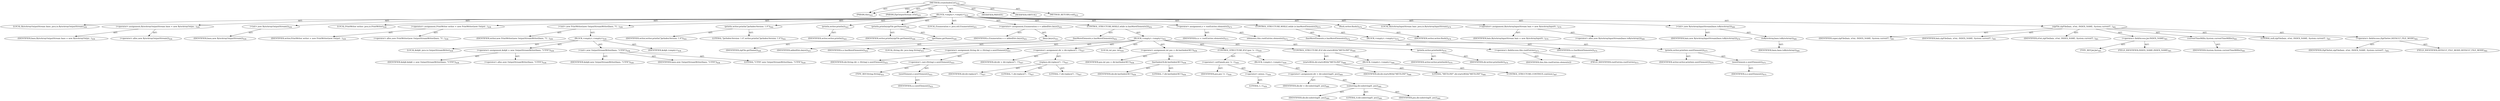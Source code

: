 digraph "createIndexList" {  
"111669149712" [label = <(METHOD,createIndexList)<SUB>435</SUB>> ]
"115964117027" [label = <(PARAM,this)<SUB>435</SUB>> ]
"115964117028" [label = <(PARAM,ZipOutputStream zOut)<SUB>435</SUB>> ]
"25769803829" [label = <(BLOCK,&lt;empty&gt;,&lt;empty&gt;)<SUB>435</SUB>> ]
"94489280533" [label = <(LOCAL,ByteArrayOutputStream baos: java.io.ByteArrayOutputStream)<SUB>436</SUB>> ]
"30064771273" [label = <(&lt;operator&gt;.assignment,ByteArrayOutputStream baos = new ByteArrayOutpu...)<SUB>436</SUB>> ]
"68719476934" [label = <(IDENTIFIER,baos,ByteArrayOutputStream baos = new ByteArrayOutpu...)<SUB>436</SUB>> ]
"30064771274" [label = <(&lt;operator&gt;.alloc,new ByteArrayOutputStream())<SUB>436</SUB>> ]
"30064771275" [label = <(&lt;init&gt;,new ByteArrayOutputStream())<SUB>436</SUB>> ]
"68719476935" [label = <(IDENTIFIER,baos,new ByteArrayOutputStream())<SUB>436</SUB>> ]
"94489280534" [label = <(LOCAL,PrintWriter writer: java.io.PrintWriter)<SUB>438</SUB>> ]
"30064771276" [label = <(&lt;operator&gt;.assignment,PrintWriter writer = new PrintWriter(new Output...)<SUB>438</SUB>> ]
"68719476936" [label = <(IDENTIFIER,writer,PrintWriter writer = new PrintWriter(new Output...)<SUB>438</SUB>> ]
"30064771277" [label = <(&lt;operator&gt;.alloc,new PrintWriter(new OutputStreamWriter(baos, &quot;U...)<SUB>438</SUB>> ]
"30064771278" [label = <(&lt;init&gt;,new PrintWriter(new OutputStreamWriter(baos, &quot;U...)<SUB>438</SUB>> ]
"68719476937" [label = <(IDENTIFIER,writer,new PrintWriter(new OutputStreamWriter(baos, &quot;U...)<SUB>438</SUB>> ]
"25769803830" [label = <(BLOCK,&lt;empty&gt;,&lt;empty&gt;)<SUB>438</SUB>> ]
"94489280535" [label = <(LOCAL,$obj6: java.io.OutputStreamWriter)<SUB>438</SUB>> ]
"30064771279" [label = <(&lt;operator&gt;.assignment,$obj6 = new OutputStreamWriter(baos, &quot;UTF8&quot;))<SUB>438</SUB>> ]
"68719476938" [label = <(IDENTIFIER,$obj6,$obj6 = new OutputStreamWriter(baos, &quot;UTF8&quot;))<SUB>438</SUB>> ]
"30064771280" [label = <(&lt;operator&gt;.alloc,new OutputStreamWriter(baos, &quot;UTF8&quot;))<SUB>438</SUB>> ]
"30064771281" [label = <(&lt;init&gt;,new OutputStreamWriter(baos, &quot;UTF8&quot;))<SUB>438</SUB>> ]
"68719476939" [label = <(IDENTIFIER,$obj6,new OutputStreamWriter(baos, &quot;UTF8&quot;))<SUB>438</SUB>> ]
"68719476940" [label = <(IDENTIFIER,baos,new OutputStreamWriter(baos, &quot;UTF8&quot;))<SUB>438</SUB>> ]
"90194313259" [label = <(LITERAL,&quot;UTF8&quot;,new OutputStreamWriter(baos, &quot;UTF8&quot;))<SUB>439</SUB>> ]
"68719476941" [label = <(IDENTIFIER,$obj6,&lt;empty&gt;)<SUB>438</SUB>> ]
"30064771282" [label = <(println,writer.println(&quot;JarIndex-Version: 1.0&quot;))<SUB>442</SUB>> ]
"68719476942" [label = <(IDENTIFIER,writer,writer.println(&quot;JarIndex-Version: 1.0&quot;))<SUB>442</SUB>> ]
"90194313260" [label = <(LITERAL,&quot;JarIndex-Version: 1.0&quot;,writer.println(&quot;JarIndex-Version: 1.0&quot;))<SUB>442</SUB>> ]
"30064771283" [label = <(println,writer.println())<SUB>443</SUB>> ]
"68719476943" [label = <(IDENTIFIER,writer,writer.println())<SUB>443</SUB>> ]
"30064771284" [label = <(println,println(zipFile.getName()))<SUB>446</SUB>> ]
"68719476944" [label = <(IDENTIFIER,writer,println(zipFile.getName()))<SUB>446</SUB>> ]
"30064771285" [label = <(getName,getName())<SUB>446</SUB>> ]
"68719476945" [label = <(IDENTIFIER,zipFile,getName())<SUB>446</SUB>> ]
"94489280536" [label = <(LOCAL,Enumeration e: java.util.Enumeration)<SUB>451</SUB>> ]
"30064771286" [label = <(&lt;operator&gt;.assignment,Enumeration e = addedDirs.keys())<SUB>451</SUB>> ]
"68719476946" [label = <(IDENTIFIER,e,Enumeration e = addedDirs.keys())<SUB>451</SUB>> ]
"30064771287" [label = <(keys,keys())<SUB>451</SUB>> ]
"68719476947" [label = <(IDENTIFIER,addedDirs,keys())<SUB>451</SUB>> ]
"47244640287" [label = <(CONTROL_STRUCTURE,WHILE,while (e.hasMoreElements()))<SUB>452</SUB>> ]
"30064771288" [label = <(hasMoreElements,e.hasMoreElements())<SUB>452</SUB>> ]
"68719476948" [label = <(IDENTIFIER,e,e.hasMoreElements())<SUB>452</SUB>> ]
"25769803831" [label = <(BLOCK,&lt;empty&gt;,&lt;empty&gt;)<SUB>452</SUB>> ]
"94489280537" [label = <(LOCAL,String dir: java.lang.String)<SUB>453</SUB>> ]
"30064771289" [label = <(&lt;operator&gt;.assignment,String dir = (String) e.nextElement())<SUB>453</SUB>> ]
"68719476949" [label = <(IDENTIFIER,dir,String dir = (String) e.nextElement())<SUB>453</SUB>> ]
"30064771290" [label = <(&lt;operator&gt;.cast,(String) e.nextElement())<SUB>453</SUB>> ]
"180388626436" [label = <(TYPE_REF,String,String)<SUB>453</SUB>> ]
"30064771291" [label = <(nextElement,e.nextElement())<SUB>453</SUB>> ]
"68719476950" [label = <(IDENTIFIER,e,e.nextElement())<SUB>453</SUB>> ]
"30064771292" [label = <(&lt;operator&gt;.assignment,dir = dir.replace('\\', '/'))<SUB>457</SUB>> ]
"68719476951" [label = <(IDENTIFIER,dir,dir = dir.replace('\\', '/'))<SUB>457</SUB>> ]
"30064771293" [label = <(replace,dir.replace('\\', '/'))<SUB>457</SUB>> ]
"68719476952" [label = <(IDENTIFIER,dir,dir.replace('\\', '/'))<SUB>457</SUB>> ]
"90194313261" [label = <(LITERAL,'\\',dir.replace('\\', '/'))<SUB>457</SUB>> ]
"90194313262" [label = <(LITERAL,'/',dir.replace('\\', '/'))<SUB>457</SUB>> ]
"94489280538" [label = <(LOCAL,int pos: int)<SUB>458</SUB>> ]
"30064771294" [label = <(&lt;operator&gt;.assignment,int pos = dir.lastIndexOf('/'))<SUB>458</SUB>> ]
"68719476953" [label = <(IDENTIFIER,pos,int pos = dir.lastIndexOf('/'))<SUB>458</SUB>> ]
"30064771295" [label = <(lastIndexOf,dir.lastIndexOf('/'))<SUB>458</SUB>> ]
"68719476954" [label = <(IDENTIFIER,dir,dir.lastIndexOf('/'))<SUB>458</SUB>> ]
"90194313263" [label = <(LITERAL,'/',dir.lastIndexOf('/'))<SUB>458</SUB>> ]
"47244640288" [label = <(CONTROL_STRUCTURE,IF,if (pos != -1))<SUB>459</SUB>> ]
"30064771296" [label = <(&lt;operator&gt;.notEquals,pos != -1)<SUB>459</SUB>> ]
"68719476955" [label = <(IDENTIFIER,pos,pos != -1)<SUB>459</SUB>> ]
"30064771297" [label = <(&lt;operator&gt;.minus,-1)<SUB>459</SUB>> ]
"90194313264" [label = <(LITERAL,1,-1)<SUB>459</SUB>> ]
"25769803832" [label = <(BLOCK,&lt;empty&gt;,&lt;empty&gt;)<SUB>459</SUB>> ]
"30064771298" [label = <(&lt;operator&gt;.assignment,dir = dir.substring(0, pos))<SUB>460</SUB>> ]
"68719476956" [label = <(IDENTIFIER,dir,dir = dir.substring(0, pos))<SUB>460</SUB>> ]
"30064771299" [label = <(substring,dir.substring(0, pos))<SUB>460</SUB>> ]
"68719476957" [label = <(IDENTIFIER,dir,dir.substring(0, pos))<SUB>460</SUB>> ]
"90194313265" [label = <(LITERAL,0,dir.substring(0, pos))<SUB>460</SUB>> ]
"68719476958" [label = <(IDENTIFIER,pos,dir.substring(0, pos))<SUB>460</SUB>> ]
"47244640289" [label = <(CONTROL_STRUCTURE,IF,if (dir.startsWith(&quot;META-INF&quot;)))<SUB>466</SUB>> ]
"30064771300" [label = <(startsWith,dir.startsWith(&quot;META-INF&quot;))<SUB>466</SUB>> ]
"68719476959" [label = <(IDENTIFIER,dir,dir.startsWith(&quot;META-INF&quot;))<SUB>466</SUB>> ]
"90194313266" [label = <(LITERAL,&quot;META-INF&quot;,dir.startsWith(&quot;META-INF&quot;))<SUB>466</SUB>> ]
"25769803833" [label = <(BLOCK,&lt;empty&gt;,&lt;empty&gt;)<SUB>466</SUB>> ]
"47244640290" [label = <(CONTROL_STRUCTURE,CONTINUE,continue;)<SUB>467</SUB>> ]
"30064771301" [label = <(println,writer.println(dir))<SUB>470</SUB>> ]
"68719476960" [label = <(IDENTIFIER,writer,writer.println(dir))<SUB>470</SUB>> ]
"68719476961" [label = <(IDENTIFIER,dir,writer.println(dir))<SUB>470</SUB>> ]
"30064771302" [label = <(&lt;operator&gt;.assignment,e = rootEntries.elements())<SUB>473</SUB>> ]
"68719476962" [label = <(IDENTIFIER,e,e = rootEntries.elements())<SUB>473</SUB>> ]
"30064771303" [label = <(elements,this.rootEntries.elements())<SUB>473</SUB>> ]
"30064771304" [label = <(&lt;operator&gt;.fieldAccess,this.rootEntries)<SUB>473</SUB>> ]
"68719476963" [label = <(IDENTIFIER,this,this.rootEntries.elements())> ]
"55834574886" [label = <(FIELD_IDENTIFIER,rootEntries,rootEntries)<SUB>473</SUB>> ]
"47244640291" [label = <(CONTROL_STRUCTURE,WHILE,while (e.hasMoreElements()))<SUB>474</SUB>> ]
"30064771305" [label = <(hasMoreElements,e.hasMoreElements())<SUB>474</SUB>> ]
"68719476964" [label = <(IDENTIFIER,e,e.hasMoreElements())<SUB>474</SUB>> ]
"25769803834" [label = <(BLOCK,&lt;empty&gt;,&lt;empty&gt;)<SUB>474</SUB>> ]
"30064771306" [label = <(println,writer.println(e.nextElement()))<SUB>475</SUB>> ]
"68719476965" [label = <(IDENTIFIER,writer,writer.println(e.nextElement()))<SUB>475</SUB>> ]
"30064771307" [label = <(nextElement,e.nextElement())<SUB>475</SUB>> ]
"68719476966" [label = <(IDENTIFIER,e,e.nextElement())<SUB>475</SUB>> ]
"30064771308" [label = <(flush,writer.flush())<SUB>478</SUB>> ]
"68719476967" [label = <(IDENTIFIER,writer,writer.flush())<SUB>478</SUB>> ]
"94489280539" [label = <(LOCAL,ByteArrayInputStream bais: java.io.ByteArrayInputStream)<SUB>479</SUB>> ]
"30064771309" [label = <(&lt;operator&gt;.assignment,ByteArrayInputStream bais = new ByteArrayInputS...)<SUB>479</SUB>> ]
"68719476968" [label = <(IDENTIFIER,bais,ByteArrayInputStream bais = new ByteArrayInputS...)<SUB>479</SUB>> ]
"30064771310" [label = <(&lt;operator&gt;.alloc,new ByteArrayInputStream(baos.toByteArray()))<SUB>480</SUB>> ]
"30064771311" [label = <(&lt;init&gt;,new ByteArrayInputStream(baos.toByteArray()))<SUB>480</SUB>> ]
"68719476969" [label = <(IDENTIFIER,bais,new ByteArrayInputStream(baos.toByteArray()))<SUB>479</SUB>> ]
"30064771312" [label = <(toByteArray,baos.toByteArray())<SUB>480</SUB>> ]
"68719476970" [label = <(IDENTIFIER,baos,baos.toByteArray())<SUB>480</SUB>> ]
"30064771313" [label = <(zipFile,zipFile(bais, zOut, INDEX_NAME, System.currentT...)<SUB>481</SUB>> ]
"68719476971" [label = <(IDENTIFIER,super,zipFile(bais, zOut, INDEX_NAME, System.currentT...)<SUB>481</SUB>> ]
"68719476972" [label = <(IDENTIFIER,bais,zipFile(bais, zOut, INDEX_NAME, System.currentT...)<SUB>481</SUB>> ]
"68719476973" [label = <(IDENTIFIER,zOut,zipFile(bais, zOut, INDEX_NAME, System.currentT...)<SUB>481</SUB>> ]
"30064771314" [label = <(&lt;operator&gt;.fieldAccess,Jar.INDEX_NAME)<SUB>481</SUB>> ]
"180388626437" [label = <(TYPE_REF,Jar,Jar)<SUB>481</SUB>> ]
"55834574887" [label = <(FIELD_IDENTIFIER,INDEX_NAME,INDEX_NAME)<SUB>481</SUB>> ]
"30064771315" [label = <(currentTimeMillis,System.currentTimeMillis())<SUB>481</SUB>> ]
"68719476974" [label = <(IDENTIFIER,System,System.currentTimeMillis())<SUB>481</SUB>> ]
"90194313267" [label = <(LITERAL,null,zipFile(bais, zOut, INDEX_NAME, System.currentT...)<SUB>481</SUB>> ]
"30064771316" [label = <(&lt;operator&gt;.fieldAccess,ZipFileSet.DEFAULT_FILE_MODE)<SUB>482</SUB>> ]
"68719476975" [label = <(IDENTIFIER,ZipFileSet,zipFile(bais, zOut, INDEX_NAME, System.currentT...)<SUB>482</SUB>> ]
"55834574888" [label = <(FIELD_IDENTIFIER,DEFAULT_FILE_MODE,DEFAULT_FILE_MODE)<SUB>482</SUB>> ]
"133143986224" [label = <(MODIFIER,PRIVATE)> ]
"133143986225" [label = <(MODIFIER,VIRTUAL)> ]
"128849018896" [label = <(METHOD_RETURN,void)<SUB>435</SUB>> ]
  "111669149712" -> "115964117027"  [ label = "AST: "] 
  "111669149712" -> "115964117028"  [ label = "AST: "] 
  "111669149712" -> "25769803829"  [ label = "AST: "] 
  "111669149712" -> "133143986224"  [ label = "AST: "] 
  "111669149712" -> "133143986225"  [ label = "AST: "] 
  "111669149712" -> "128849018896"  [ label = "AST: "] 
  "25769803829" -> "94489280533"  [ label = "AST: "] 
  "25769803829" -> "30064771273"  [ label = "AST: "] 
  "25769803829" -> "30064771275"  [ label = "AST: "] 
  "25769803829" -> "94489280534"  [ label = "AST: "] 
  "25769803829" -> "30064771276"  [ label = "AST: "] 
  "25769803829" -> "30064771278"  [ label = "AST: "] 
  "25769803829" -> "30064771282"  [ label = "AST: "] 
  "25769803829" -> "30064771283"  [ label = "AST: "] 
  "25769803829" -> "30064771284"  [ label = "AST: "] 
  "25769803829" -> "94489280536"  [ label = "AST: "] 
  "25769803829" -> "30064771286"  [ label = "AST: "] 
  "25769803829" -> "47244640287"  [ label = "AST: "] 
  "25769803829" -> "30064771302"  [ label = "AST: "] 
  "25769803829" -> "47244640291"  [ label = "AST: "] 
  "25769803829" -> "30064771308"  [ label = "AST: "] 
  "25769803829" -> "94489280539"  [ label = "AST: "] 
  "25769803829" -> "30064771309"  [ label = "AST: "] 
  "25769803829" -> "30064771311"  [ label = "AST: "] 
  "25769803829" -> "30064771313"  [ label = "AST: "] 
  "30064771273" -> "68719476934"  [ label = "AST: "] 
  "30064771273" -> "30064771274"  [ label = "AST: "] 
  "30064771275" -> "68719476935"  [ label = "AST: "] 
  "30064771276" -> "68719476936"  [ label = "AST: "] 
  "30064771276" -> "30064771277"  [ label = "AST: "] 
  "30064771278" -> "68719476937"  [ label = "AST: "] 
  "30064771278" -> "25769803830"  [ label = "AST: "] 
  "25769803830" -> "94489280535"  [ label = "AST: "] 
  "25769803830" -> "30064771279"  [ label = "AST: "] 
  "25769803830" -> "30064771281"  [ label = "AST: "] 
  "25769803830" -> "68719476941"  [ label = "AST: "] 
  "30064771279" -> "68719476938"  [ label = "AST: "] 
  "30064771279" -> "30064771280"  [ label = "AST: "] 
  "30064771281" -> "68719476939"  [ label = "AST: "] 
  "30064771281" -> "68719476940"  [ label = "AST: "] 
  "30064771281" -> "90194313259"  [ label = "AST: "] 
  "30064771282" -> "68719476942"  [ label = "AST: "] 
  "30064771282" -> "90194313260"  [ label = "AST: "] 
  "30064771283" -> "68719476943"  [ label = "AST: "] 
  "30064771284" -> "68719476944"  [ label = "AST: "] 
  "30064771284" -> "30064771285"  [ label = "AST: "] 
  "30064771285" -> "68719476945"  [ label = "AST: "] 
  "30064771286" -> "68719476946"  [ label = "AST: "] 
  "30064771286" -> "30064771287"  [ label = "AST: "] 
  "30064771287" -> "68719476947"  [ label = "AST: "] 
  "47244640287" -> "30064771288"  [ label = "AST: "] 
  "47244640287" -> "25769803831"  [ label = "AST: "] 
  "30064771288" -> "68719476948"  [ label = "AST: "] 
  "25769803831" -> "94489280537"  [ label = "AST: "] 
  "25769803831" -> "30064771289"  [ label = "AST: "] 
  "25769803831" -> "30064771292"  [ label = "AST: "] 
  "25769803831" -> "94489280538"  [ label = "AST: "] 
  "25769803831" -> "30064771294"  [ label = "AST: "] 
  "25769803831" -> "47244640288"  [ label = "AST: "] 
  "25769803831" -> "47244640289"  [ label = "AST: "] 
  "25769803831" -> "30064771301"  [ label = "AST: "] 
  "30064771289" -> "68719476949"  [ label = "AST: "] 
  "30064771289" -> "30064771290"  [ label = "AST: "] 
  "30064771290" -> "180388626436"  [ label = "AST: "] 
  "30064771290" -> "30064771291"  [ label = "AST: "] 
  "30064771291" -> "68719476950"  [ label = "AST: "] 
  "30064771292" -> "68719476951"  [ label = "AST: "] 
  "30064771292" -> "30064771293"  [ label = "AST: "] 
  "30064771293" -> "68719476952"  [ label = "AST: "] 
  "30064771293" -> "90194313261"  [ label = "AST: "] 
  "30064771293" -> "90194313262"  [ label = "AST: "] 
  "30064771294" -> "68719476953"  [ label = "AST: "] 
  "30064771294" -> "30064771295"  [ label = "AST: "] 
  "30064771295" -> "68719476954"  [ label = "AST: "] 
  "30064771295" -> "90194313263"  [ label = "AST: "] 
  "47244640288" -> "30064771296"  [ label = "AST: "] 
  "47244640288" -> "25769803832"  [ label = "AST: "] 
  "30064771296" -> "68719476955"  [ label = "AST: "] 
  "30064771296" -> "30064771297"  [ label = "AST: "] 
  "30064771297" -> "90194313264"  [ label = "AST: "] 
  "25769803832" -> "30064771298"  [ label = "AST: "] 
  "30064771298" -> "68719476956"  [ label = "AST: "] 
  "30064771298" -> "30064771299"  [ label = "AST: "] 
  "30064771299" -> "68719476957"  [ label = "AST: "] 
  "30064771299" -> "90194313265"  [ label = "AST: "] 
  "30064771299" -> "68719476958"  [ label = "AST: "] 
  "47244640289" -> "30064771300"  [ label = "AST: "] 
  "47244640289" -> "25769803833"  [ label = "AST: "] 
  "30064771300" -> "68719476959"  [ label = "AST: "] 
  "30064771300" -> "90194313266"  [ label = "AST: "] 
  "25769803833" -> "47244640290"  [ label = "AST: "] 
  "30064771301" -> "68719476960"  [ label = "AST: "] 
  "30064771301" -> "68719476961"  [ label = "AST: "] 
  "30064771302" -> "68719476962"  [ label = "AST: "] 
  "30064771302" -> "30064771303"  [ label = "AST: "] 
  "30064771303" -> "30064771304"  [ label = "AST: "] 
  "30064771304" -> "68719476963"  [ label = "AST: "] 
  "30064771304" -> "55834574886"  [ label = "AST: "] 
  "47244640291" -> "30064771305"  [ label = "AST: "] 
  "47244640291" -> "25769803834"  [ label = "AST: "] 
  "30064771305" -> "68719476964"  [ label = "AST: "] 
  "25769803834" -> "30064771306"  [ label = "AST: "] 
  "30064771306" -> "68719476965"  [ label = "AST: "] 
  "30064771306" -> "30064771307"  [ label = "AST: "] 
  "30064771307" -> "68719476966"  [ label = "AST: "] 
  "30064771308" -> "68719476967"  [ label = "AST: "] 
  "30064771309" -> "68719476968"  [ label = "AST: "] 
  "30064771309" -> "30064771310"  [ label = "AST: "] 
  "30064771311" -> "68719476969"  [ label = "AST: "] 
  "30064771311" -> "30064771312"  [ label = "AST: "] 
  "30064771312" -> "68719476970"  [ label = "AST: "] 
  "30064771313" -> "68719476971"  [ label = "AST: "] 
  "30064771313" -> "68719476972"  [ label = "AST: "] 
  "30064771313" -> "68719476973"  [ label = "AST: "] 
  "30064771313" -> "30064771314"  [ label = "AST: "] 
  "30064771313" -> "30064771315"  [ label = "AST: "] 
  "30064771313" -> "90194313267"  [ label = "AST: "] 
  "30064771313" -> "30064771316"  [ label = "AST: "] 
  "30064771314" -> "180388626437"  [ label = "AST: "] 
  "30064771314" -> "55834574887"  [ label = "AST: "] 
  "30064771315" -> "68719476974"  [ label = "AST: "] 
  "30064771316" -> "68719476975"  [ label = "AST: "] 
  "30064771316" -> "55834574888"  [ label = "AST: "] 
  "111669149712" -> "115964117027"  [ label = "DDG: "] 
  "111669149712" -> "115964117028"  [ label = "DDG: "] 
}
